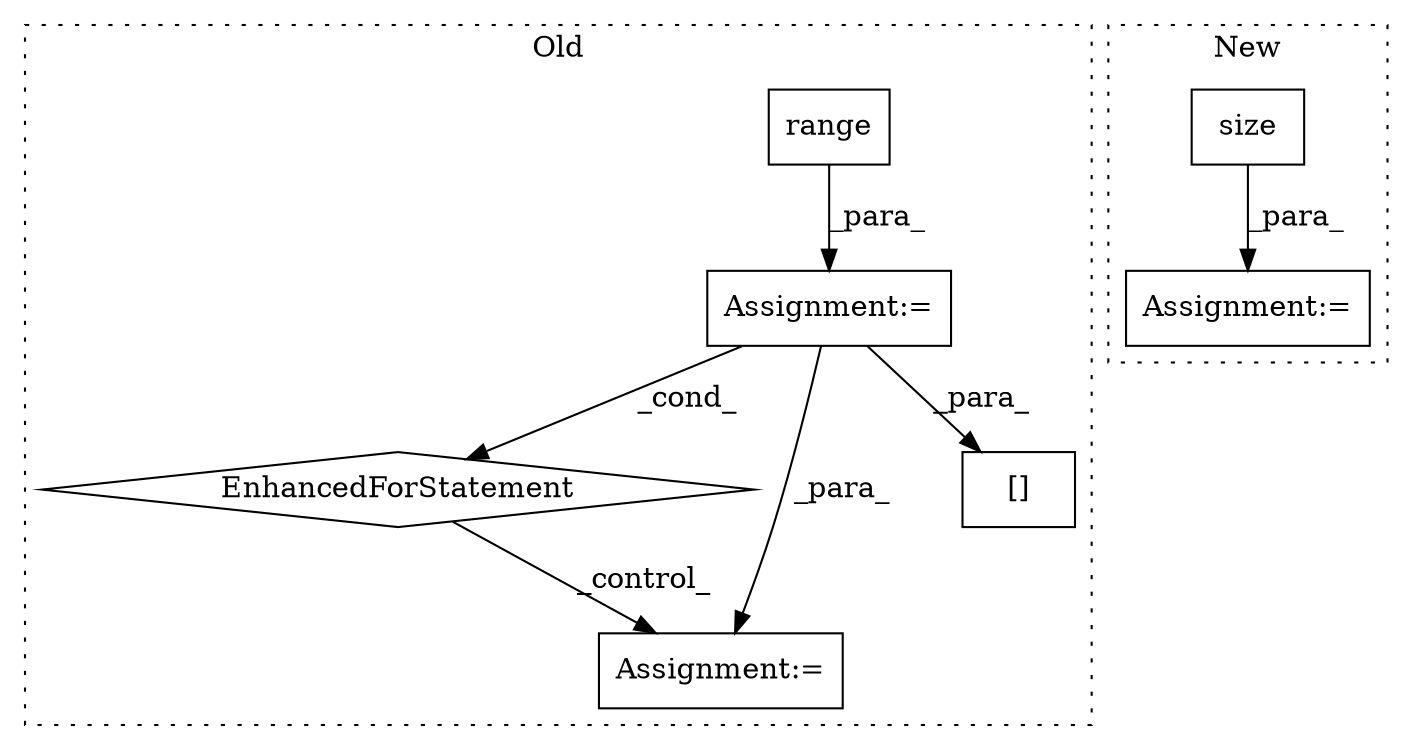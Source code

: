 digraph G {
subgraph cluster0 {
1 [label="range" a="32" s="3452,3476" l="6,1" shape="box"];
4 [label="Assignment:=" a="7" s="3385,3477" l="57,2" shape="box"];
5 [label="EnhancedForStatement" a="70" s="3385,3477" l="57,2" shape="diamond"];
6 [label="Assignment:=" a="7" s="3498" l="2" shape="box"];
7 [label="[]" a="2" s="3516,3601" l="24,2" shape="box"];
label = "Old";
style="dotted";
}
subgraph cluster1 {
2 [label="size" a="32" s="3884,3890" l="5,1" shape="box"];
3 [label="Assignment:=" a="7" s="3867" l="9" shape="box"];
label = "New";
style="dotted";
}
1 -> 4 [label="_para_"];
2 -> 3 [label="_para_"];
4 -> 5 [label="_cond_"];
4 -> 6 [label="_para_"];
4 -> 7 [label="_para_"];
5 -> 6 [label="_control_"];
}